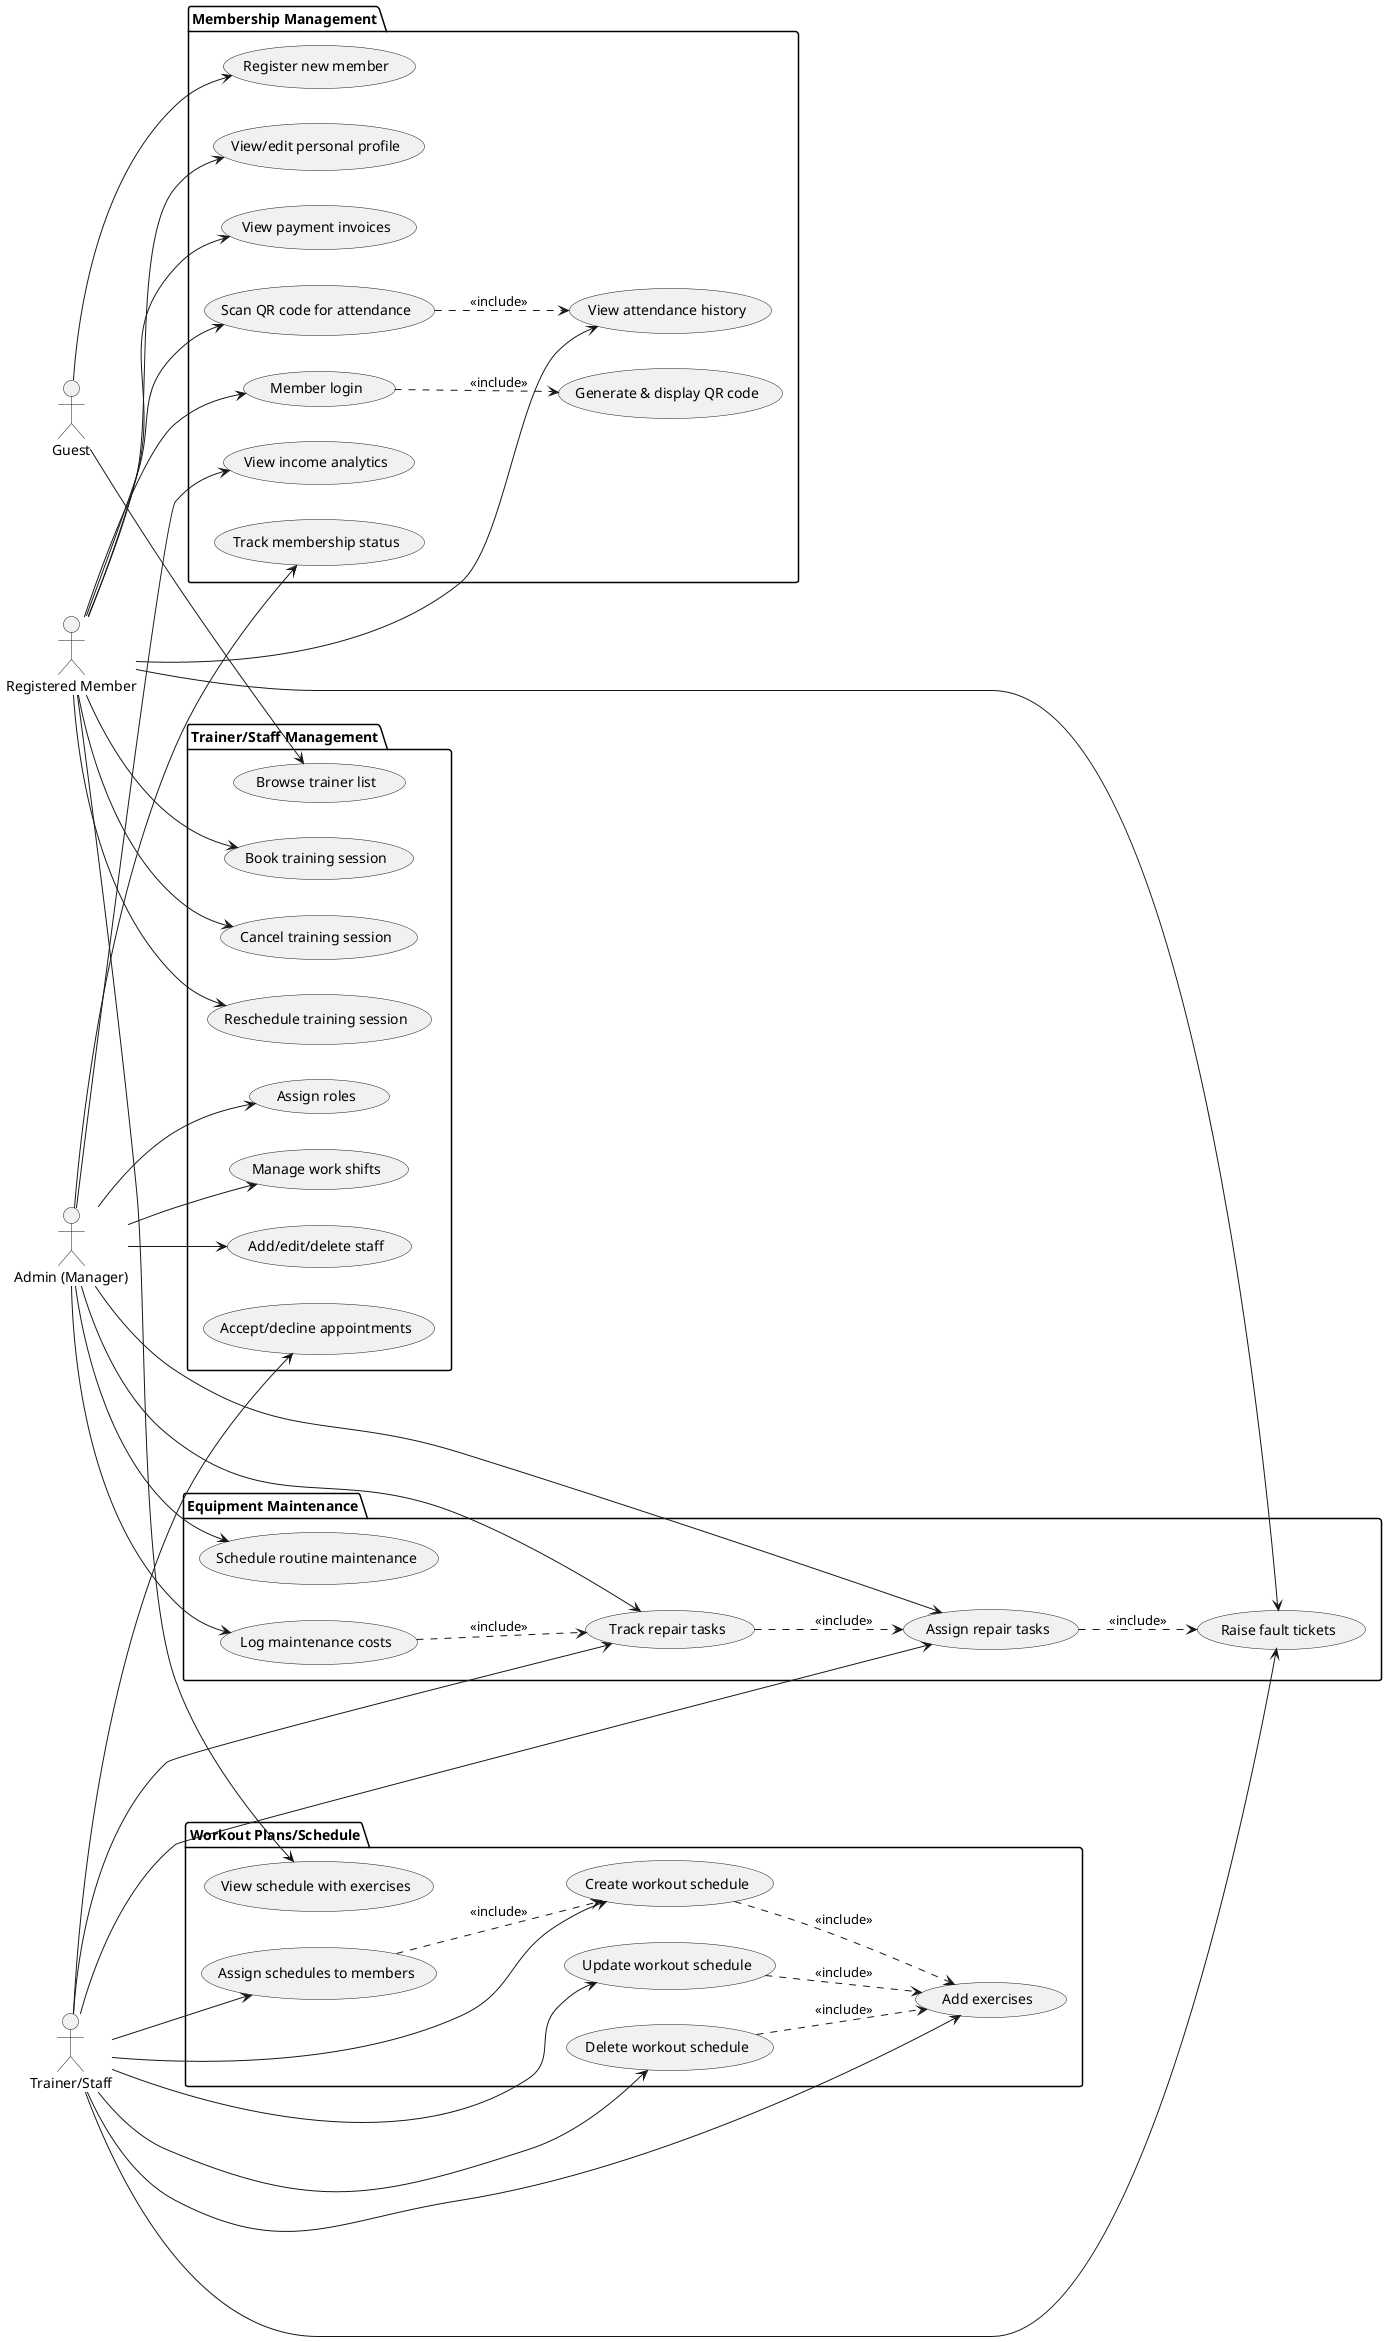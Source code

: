 @startuml GymSync Use Case Diagram

' Set orientation to vertical
left to right direction

' Actors
actor Guest as guest
actor "Registered Member" as member
actor "Admin (Manager)" as admin
actor "Trainer/Staff" as trainer

' Package for Membership Management
package "Membership Management" as membership {
    usecase "Register new member" as UC1
    usecase "Member login" as UC2
    usecase "Generate & display QR code" as UC3
    usecase "View/edit personal profile" as UC4
    usecase "View payment invoices" as UC5
    usecase "Scan QR code for attendance" as UC6
    usecase "View attendance history" as UC7
    usecase "View income analytics" as UC8
    usecase "Track membership status" as UC9
}

' Package for Trainer/Staff Management
package "Trainer/Staff Management" as staff {
    usecase "Browse trainer list" as UC10
    usecase "Book training session" as UC11
    usecase "Cancel training session" as UC12
    usecase "Reschedule training session" as UC13
    usecase "Accept/decline appointments" as UC14
    usecase "Add/edit/delete staff" as UC15
    usecase "Assign roles" as UC16
    usecase "Manage work shifts" as UC17
}

' Package for Workout Plans
package "Workout Plans/Schedule" as workout {
    usecase "Add exercises" as UC18
    usecase "Create workout schedule" as UC19
    usecase "Update workout schedule" as UC20
    usecase "Delete workout schedule" as UC21
    usecase "Assign schedules to members" as UC22
    usecase "View schedule with exercises" as UC23
}

' Package for Equipment Maintenance
package "Equipment Maintenance" as equipment {
    usecase "Schedule routine maintenance" as UC24
    usecase "Raise fault tickets" as UC25
    usecase "Assign repair tasks" as UC26
    usecase "Track repair tasks" as UC27
    usecase "Log maintenance costs" as UC28
}

' Relationships
guest --> UC1
guest --> UC10

member --> UC2
member --> UC4
member --> UC5
member --> UC6
member --> UC7
member --> UC11
member --> UC12
member --> UC13
member --> UC23
member --> UC25

admin --> UC8
admin --> UC9
admin --> UC15
admin --> UC16
admin --> UC17
admin --> UC24
admin --> UC26
admin --> UC27
admin --> UC28

trainer --> UC14
trainer --> UC18
trainer --> UC19
trainer --> UC20
trainer --> UC21
trainer --> UC22
trainer --> UC25
trainer --> UC26
trainer --> UC27

' Include relationships
UC2 ..> UC3 : <<include>>
UC6 ..> UC7 : <<include>>
UC19 ..> UC18 : <<include>>
UC20 ..> UC18 : <<include>>
UC21 ..> UC18 : <<include>>
UC22 ..> UC19 : <<include>>
UC26 ..> UC25 : <<include>>
UC27 ..> UC26 : <<include>>
UC28 ..> UC27 : <<include>>

@enduml
